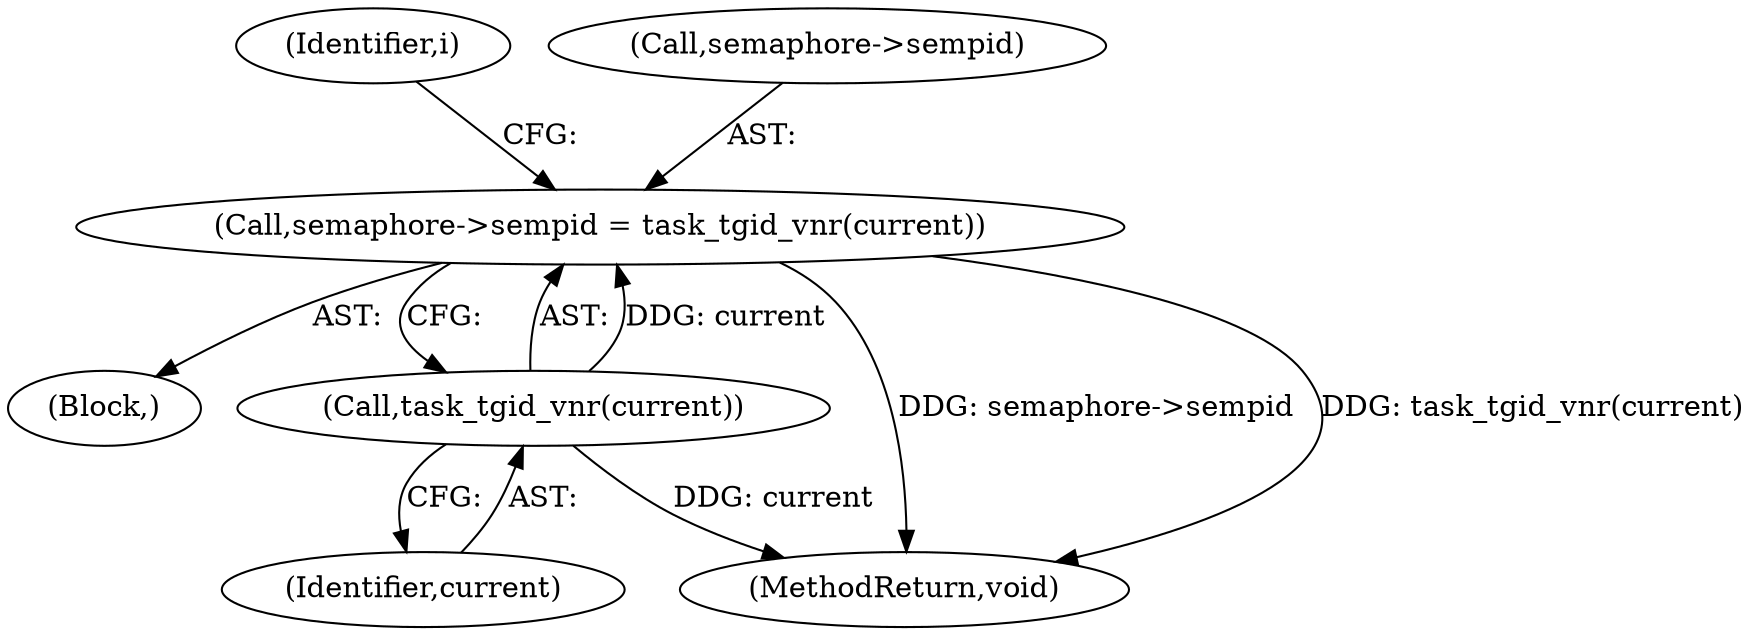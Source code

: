 digraph "0_linux_6062a8dc0517bce23e3c2f7d2fea5e22411269a3_1@pointer" {
"1000285" [label="(Call,semaphore->sempid = task_tgid_vnr(current))"];
"1000289" [label="(Call,task_tgid_vnr(current))"];
"1000253" [label="(Block,)"];
"1000289" [label="(Call,task_tgid_vnr(current))"];
"1000236" [label="(Identifier,i)"];
"1000290" [label="(Identifier,current)"];
"1000311" [label="(MethodReturn,void)"];
"1000286" [label="(Call,semaphore->sempid)"];
"1000285" [label="(Call,semaphore->sempid = task_tgid_vnr(current))"];
"1000285" -> "1000253"  [label="AST: "];
"1000285" -> "1000289"  [label="CFG: "];
"1000286" -> "1000285"  [label="AST: "];
"1000289" -> "1000285"  [label="AST: "];
"1000236" -> "1000285"  [label="CFG: "];
"1000285" -> "1000311"  [label="DDG: semaphore->sempid"];
"1000285" -> "1000311"  [label="DDG: task_tgid_vnr(current)"];
"1000289" -> "1000285"  [label="DDG: current"];
"1000289" -> "1000290"  [label="CFG: "];
"1000290" -> "1000289"  [label="AST: "];
"1000289" -> "1000311"  [label="DDG: current"];
}
